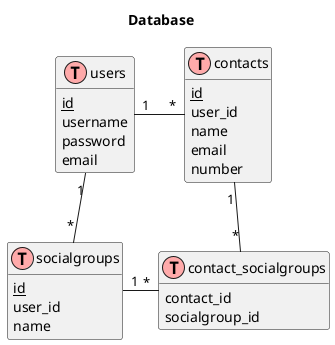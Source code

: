 @startuml database
    title Database

    !define table(x) class x << (T,#FFAAAA) >>
    !define primary_key(x) <u>x</u>
    hide methods
    hide stereotypes

    table(users) {
        primary_key(id)
        username
        password
        email
    }

    table(contacts) {
        primary_key(id)
        user_id
        name
        email
        number
    }

    table(socialgroups) {
        primary_key(id)
        user_id
        name
    }

    table(contact_socialgroups) {
        contact_id
        socialgroup_id
    }

    users "1" - "*" contacts
    users "1" -- "*" socialgroups
    socialgroups "1" - "*" contact_socialgroups
    contacts "1" - "*" contact_socialgroups
@enduml